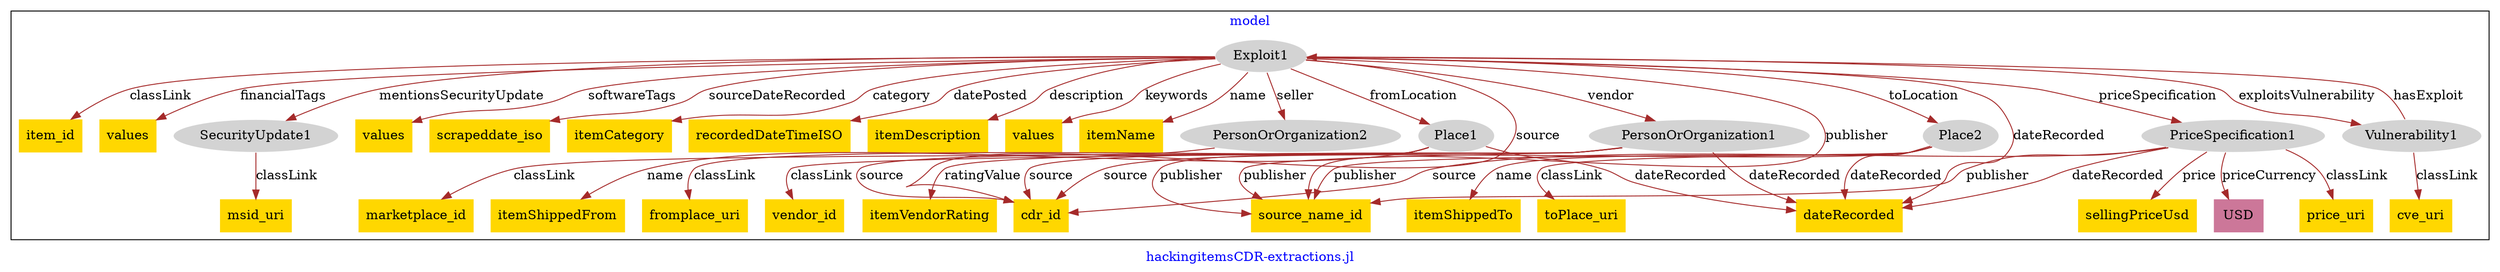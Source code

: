 digraph n0 {
fontcolor="blue"
remincross="true"
label="hackingitemsCDR-extractions.jl"
subgraph cluster {
label="model"
n2[style="filled",color="white",fillcolor="lightgray",label="Exploit1"];
n3[shape="plaintext",style="filled",fillcolor="gold",label="item_id"];
n4[shape="plaintext",style="filled",fillcolor="gold",label="values"];
n5[style="filled",color="white",fillcolor="lightgray",label="SecurityUpdate1"];
n6[shape="plaintext",style="filled",fillcolor="gold",label="values"];
n7[shape="plaintext",style="filled",fillcolor="gold",label="scrapeddate_iso"];
n8[shape="plaintext",style="filled",fillcolor="gold",label="itemCategory"];
n9[shape="plaintext",style="filled",fillcolor="gold",label="recordedDateTimeISO"];
n10[shape="plaintext",style="filled",fillcolor="gold",label="itemDescription"];
n11[shape="plaintext",style="filled",fillcolor="gold",label="values"];
n12[shape="plaintext",style="filled",fillcolor="gold",label="itemName"];
n13[style="filled",color="white",fillcolor="lightgray",label="PersonOrOrganization1"];
n14[shape="plaintext",style="filled",fillcolor="gold",label="vendor_id"];
n15[shape="plaintext",style="filled",fillcolor="gold",label="itemVendorRating"];
n16[shape="plaintext",style="filled",fillcolor="gold",label="cdr_id"];
n17[style="filled",color="white",fillcolor="lightgray",label="PersonOrOrganization2"];
n18[shape="plaintext",style="filled",fillcolor="gold",label="marketplace_id"];
n19[shape="plaintext",style="filled",fillcolor="gold",label="msid_uri"];
n20[style="filled",color="white",fillcolor="lightgray",label="Vulnerability1"];
n21[shape="plaintext",style="filled",fillcolor="gold",label="cve_uri"];
n22[style="filled",color="white",fillcolor="lightgray",label="Place1"];
n23[shape="plaintext",style="filled",fillcolor="gold",label="fromplace_uri"];
n24[shape="plaintext",style="filled",fillcolor="gold",label="itemShippedFrom"];
n25[style="filled",color="white",fillcolor="lightgray",label="Place2"];
n26[shape="plaintext",style="filled",fillcolor="gold",label="toPlace_uri"];
n27[shape="plaintext",style="filled",fillcolor="gold",label="itemShippedTo"];
n28[style="filled",color="white",fillcolor="lightgray",label="PriceSpecification1"];
n29[shape="plaintext",style="filled",fillcolor="gold",label="price_uri"];
n30[shape="plaintext",style="filled",fillcolor="gold",label="sellingPriceUsd"];
n31[shape="plaintext",style="filled",fillcolor="#CC7799",label="USD"];
n32[shape="plaintext",style="filled",fillcolor="gold",label="source_name_id"];
n33[shape="plaintext",style="filled",fillcolor="gold",label="dateRecorded"];
}
n2 -> n3[color="brown",fontcolor="black",label="classLink"]
n2 -> n4[color="brown",fontcolor="black",label="financialTags"]
n2 -> n5[color="brown",fontcolor="black",label="mentionsSecurityUpdate"]
n2 -> n6[color="brown",fontcolor="black",label="softwareTags"]
n2 -> n7[color="brown",fontcolor="black",label="sourceDateRecorded"]
n2 -> n8[color="brown",fontcolor="black",label="category"]
n2 -> n9[color="brown",fontcolor="black",label="datePosted"]
n2 -> n10[color="brown",fontcolor="black",label="description"]
n2 -> n11[color="brown",fontcolor="black",label="keywords"]
n2 -> n12[color="brown",fontcolor="black",label="name"]
n13 -> n14[color="brown",fontcolor="black",label="classLink"]
n13 -> n15[color="brown",fontcolor="black",label="ratingValue"]
n13 -> n16[color="brown",fontcolor="black",label="source"]
n17 -> n18[color="brown",fontcolor="black",label="classLink"]
n5 -> n19[color="brown",fontcolor="black",label="classLink"]
n20 -> n21[color="brown",fontcolor="black",label="classLink"]
n22 -> n23[color="brown",fontcolor="black",label="classLink"]
n22 -> n24[color="brown",fontcolor="black",label="name"]
n22 -> n16[color="brown",fontcolor="black",label="source"]
n25 -> n26[color="brown",fontcolor="black",label="classLink"]
n25 -> n27[color="brown",fontcolor="black",label="name"]
n25 -> n16[color="brown",fontcolor="black",label="source"]
n28 -> n29[color="brown",fontcolor="black",label="classLink"]
n28 -> n30[color="brown",fontcolor="black",label="price"]
n28 -> n31[color="brown",fontcolor="black",label="priceCurrency"]
n28 -> n16[color="brown",fontcolor="black",label="source"]
n2 -> n28[color="brown",fontcolor="black",label="priceSpecification"]
n2 -> n25[color="brown",fontcolor="black",label="toLocation"]
n13 -> n32[color="brown",fontcolor="black",label="publisher"]
n13 -> n33[color="brown",fontcolor="black",label="dateRecorded"]
n2 -> n22[color="brown",fontcolor="black",label="fromLocation"]
n22 -> n32[color="brown",fontcolor="black",label="publisher"]
n20 -> n2[color="brown",fontcolor="black",label="hasExploit"]
n2 -> n20[color="brown",fontcolor="black",label="exploitsVulnerability"]
n2 -> n32[color="brown",fontcolor="black",label="publisher"]
n2 -> n17[color="brown",fontcolor="black",label="seller"]
n2 -> n16[color="brown",fontcolor="black",label="source"]
n22 -> n33[color="brown",fontcolor="black",label="dateRecorded"]
n2 -> n13[color="brown",fontcolor="black",label="vendor"]
n28 -> n32[color="brown",fontcolor="black",label="publisher"]
n2 -> n33[color="brown",fontcolor="black",label="dateRecorded"]
n25 -> n32[color="brown",fontcolor="black",label="publisher"]
n25 -> n33[color="brown",fontcolor="black",label="dateRecorded"]
n28 -> n33[color="brown",fontcolor="black",label="dateRecorded"]
}
